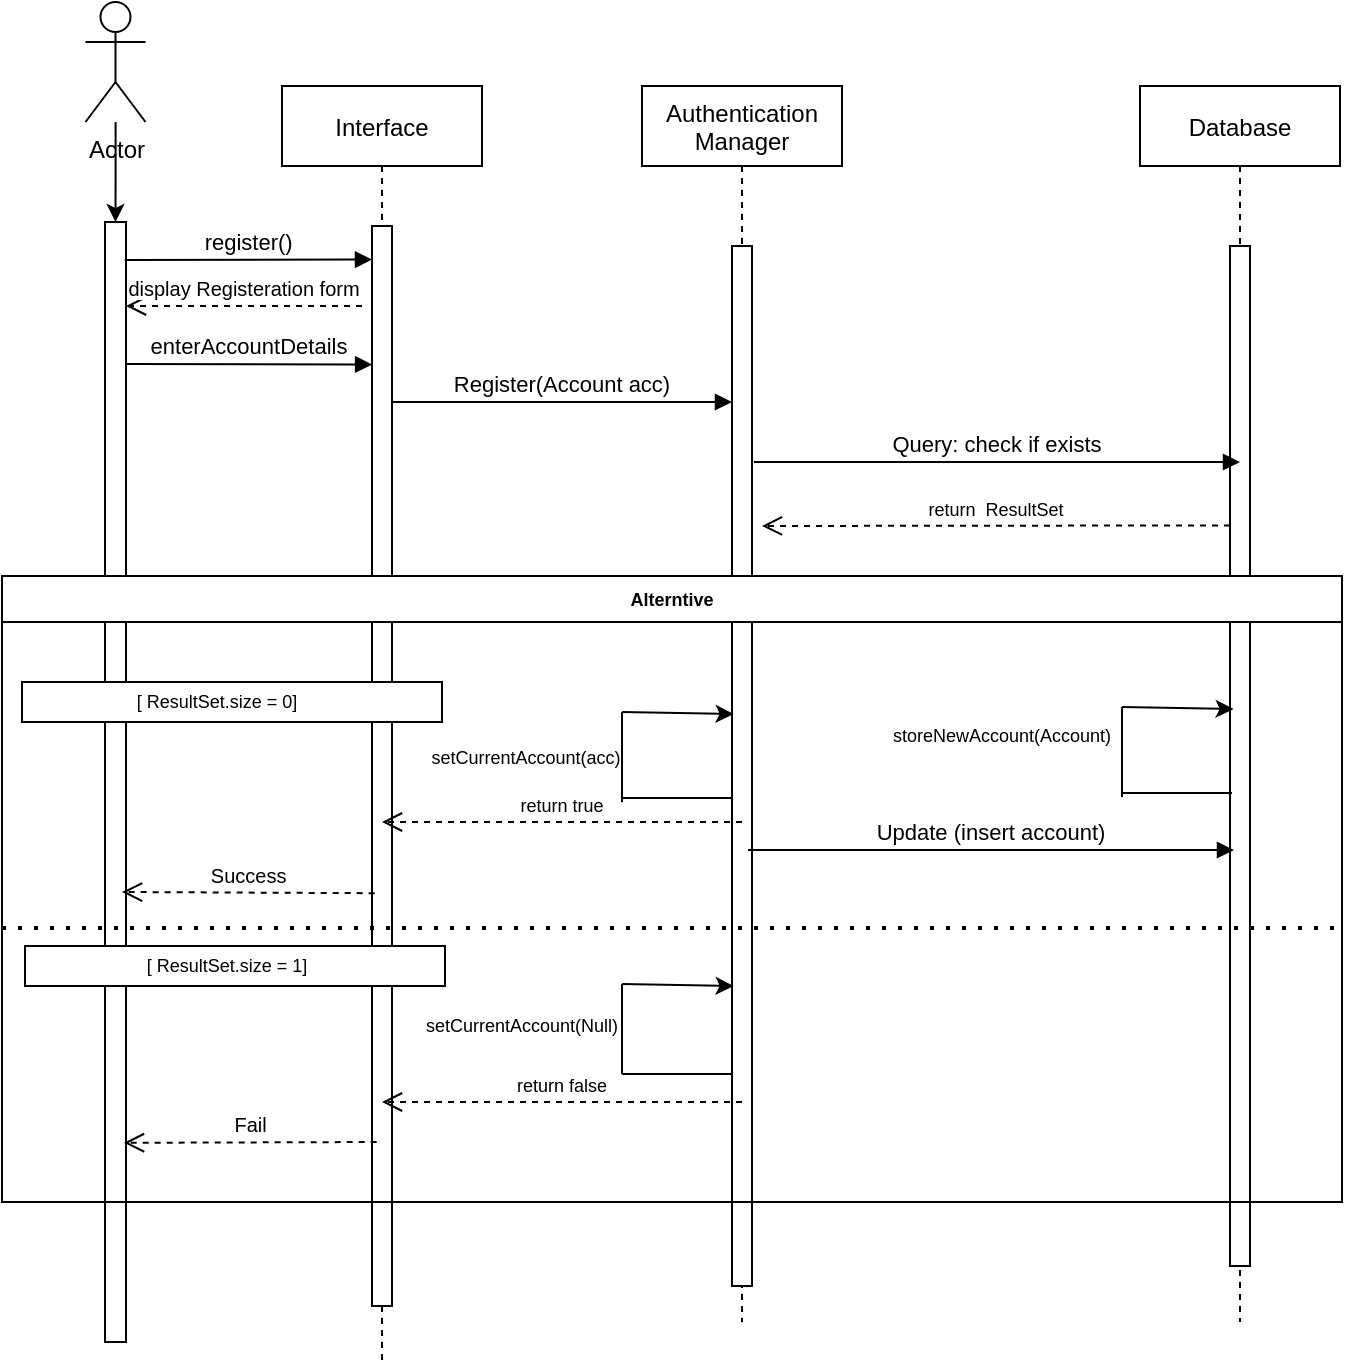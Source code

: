 <mxfile version="15.8.2" type="device"><diagram id="kgpKYQtTHZ0yAKxKKP6v" name="Page-1"><mxGraphModel dx="1831" dy="526" grid="1" gridSize="10" guides="1" tooltips="1" connect="1" arrows="1" fold="1" page="1" pageScale="1" pageWidth="850" pageHeight="1100" math="0" shadow="0"><root><mxCell id="0"/><mxCell id="1" parent="0"/><mxCell id="lIXadsPn2hNy8DFb7L8g-1" value="" style="whiteSpace=wrap;html=1;verticalAlign=top;" parent="1" vertex="1"><mxGeometry x="-478.5" y="200" width="10.5" height="560" as="geometry"/></mxCell><mxCell id="lIXadsPn2hNy8DFb7L8g-2" value="Interface" style="shape=umlLifeline;perimeter=lifelinePerimeter;container=1;collapsible=0;recursiveResize=0;rounded=0;shadow=0;strokeWidth=1;" parent="1" vertex="1"><mxGeometry x="-390" y="132" width="100" height="638" as="geometry"/></mxCell><mxCell id="lIXadsPn2hNy8DFb7L8g-3" value="" style="points=[];perimeter=orthogonalPerimeter;rounded=0;shadow=0;strokeWidth=1;" parent="lIXadsPn2hNy8DFb7L8g-2" vertex="1"><mxGeometry x="45" y="70" width="10" height="540" as="geometry"/></mxCell><mxCell id="lIXadsPn2hNy8DFb7L8g-4" value="display Registeration form" style="verticalAlign=bottom;endArrow=open;dashed=1;endSize=8;shadow=0;strokeWidth=1;fontSize=10;" parent="lIXadsPn2hNy8DFb7L8g-2" edge="1"><mxGeometry relative="1" as="geometry"><mxPoint x="-78.0" y="110.0" as="targetPoint"/><mxPoint x="40" y="110" as="sourcePoint"/></mxGeometry></mxCell><mxCell id="lIXadsPn2hNy8DFb7L8g-5" value="Authentication&#10;Manager" style="shape=umlLifeline;perimeter=lifelinePerimeter;container=1;collapsible=0;recursiveResize=0;rounded=0;shadow=0;strokeWidth=1;" parent="1" vertex="1"><mxGeometry x="-210" y="132" width="100" height="618" as="geometry"/></mxCell><mxCell id="lIXadsPn2hNy8DFb7L8g-6" value="" style="points=[];perimeter=orthogonalPerimeter;rounded=0;shadow=0;strokeWidth=1;" parent="lIXadsPn2hNy8DFb7L8g-5" vertex="1"><mxGeometry x="45" y="80" width="10" height="520" as="geometry"/></mxCell><mxCell id="lIXadsPn2hNy8DFb7L8g-8" value="Register(Account acc)" style="verticalAlign=bottom;endArrow=block;entryX=0;entryY=0;shadow=0;strokeWidth=1;" parent="1" edge="1"><mxGeometry relative="1" as="geometry"><mxPoint x="-335" y="290.0" as="sourcePoint"/><mxPoint x="-165" y="290.0" as="targetPoint"/></mxGeometry></mxCell><mxCell id="hH01XSgaD39oupHPdMXf-5" value="" style="edgeStyle=orthogonalEdgeStyle;rounded=0;orthogonalLoop=1;jettySize=auto;html=1;" edge="1" parent="1" source="lIXadsPn2hNy8DFb7L8g-9" target="lIXadsPn2hNy8DFb7L8g-1"><mxGeometry relative="1" as="geometry"/></mxCell><mxCell id="lIXadsPn2hNy8DFb7L8g-9" value="Actor" style="shape=umlActor;verticalLabelPosition=bottom;verticalAlign=top;html=1;outlineConnect=0;" parent="1" vertex="1"><mxGeometry x="-488.25" y="90" width="30" height="60" as="geometry"/></mxCell><mxCell id="lIXadsPn2hNy8DFb7L8g-10" value="register()" style="verticalAlign=bottom;endArrow=block;shadow=0;strokeWidth=1;entryX=0;entryY=0.031;entryDx=0;entryDy=0;entryPerimeter=0;exitX=0.937;exitY=0.034;exitDx=0;exitDy=0;exitPerimeter=0;" parent="1" source="lIXadsPn2hNy8DFb7L8g-1" target="lIXadsPn2hNy8DFb7L8g-3" edge="1"><mxGeometry relative="1" as="geometry"><mxPoint x="-468" y="209.0" as="sourcePoint"/><mxPoint x="-344.95" y="211.96" as="targetPoint"/></mxGeometry></mxCell><mxCell id="lIXadsPn2hNy8DFb7L8g-11" value="enterAccountDetails" style="verticalAlign=bottom;endArrow=block;shadow=0;strokeWidth=1;entryX=0.005;entryY=0.054;entryDx=0;entryDy=0;entryPerimeter=0;" parent="1" edge="1"><mxGeometry relative="1" as="geometry"><mxPoint x="-468" y="271.0" as="sourcePoint"/><mxPoint x="-344.95" y="271.26" as="targetPoint"/></mxGeometry></mxCell><mxCell id="lIXadsPn2hNy8DFb7L8g-16" value="" style="endArrow=none;html=1;rounded=0;fontSize=9;" parent="1" edge="1"><mxGeometry width="50" height="50" relative="1" as="geometry"><mxPoint x="-220" y="445" as="sourcePoint"/><mxPoint x="-220" y="490" as="targetPoint"/></mxGeometry></mxCell><mxCell id="lIXadsPn2hNy8DFb7L8g-17" value="" style="endArrow=classic;html=1;rounded=0;fontSize=9;entryX=0.08;entryY=0.469;entryDx=0;entryDy=0;entryPerimeter=0;" parent="1" edge="1"><mxGeometry width="50" height="50" relative="1" as="geometry"><mxPoint x="-220" y="445" as="sourcePoint"/><mxPoint x="-164.2" y="446.05" as="targetPoint"/></mxGeometry></mxCell><mxCell id="lIXadsPn2hNy8DFb7L8g-18" value="" style="endArrow=none;html=1;rounded=0;fontSize=9;" parent="1" edge="1"><mxGeometry width="50" height="50" relative="1" as="geometry"><mxPoint x="-220" y="626" as="sourcePoint"/><mxPoint x="-165" y="626" as="targetPoint"/></mxGeometry></mxCell><mxCell id="lIXadsPn2hNy8DFb7L8g-19" value="" style="endArrow=none;html=1;rounded=0;fontSize=9;" parent="1" edge="1"><mxGeometry width="50" height="50" relative="1" as="geometry"><mxPoint x="-220" y="581" as="sourcePoint"/><mxPoint x="-220" y="626" as="targetPoint"/></mxGeometry></mxCell><mxCell id="lIXadsPn2hNy8DFb7L8g-20" value="" style="endArrow=classic;html=1;rounded=0;fontSize=9;entryX=0.08;entryY=0.469;entryDx=0;entryDy=0;entryPerimeter=0;" parent="1" edge="1"><mxGeometry width="50" height="50" relative="1" as="geometry"><mxPoint x="-220" y="581" as="sourcePoint"/><mxPoint x="-164.2" y="582.05" as="targetPoint"/></mxGeometry></mxCell><mxCell id="lIXadsPn2hNy8DFb7L8g-22" value="Database" style="shape=umlLifeline;perimeter=lifelinePerimeter;container=1;collapsible=0;recursiveResize=0;rounded=0;shadow=0;strokeWidth=1;" parent="1" vertex="1"><mxGeometry x="39" y="132" width="100" height="618" as="geometry"/></mxCell><mxCell id="lIXadsPn2hNy8DFb7L8g-23" value="" style="points=[];perimeter=orthogonalPerimeter;rounded=0;shadow=0;strokeWidth=1;" parent="lIXadsPn2hNy8DFb7L8g-22" vertex="1"><mxGeometry x="45" y="80" width="10" height="510" as="geometry"/></mxCell><mxCell id="lIXadsPn2hNy8DFb7L8g-24" value="return  ResultSet" style="verticalAlign=bottom;endArrow=open;dashed=1;endSize=8;exitX=0;exitY=0.95;shadow=0;strokeWidth=1;fontSize=9;" parent="lIXadsPn2hNy8DFb7L8g-22" edge="1"><mxGeometry relative="1" as="geometry"><mxPoint x="-189" y="220" as="targetPoint"/><mxPoint x="45" y="219.71" as="sourcePoint"/></mxGeometry></mxCell><mxCell id="lIXadsPn2hNy8DFb7L8g-25" value="Query: check if exists" style="verticalAlign=bottom;endArrow=block;shadow=0;strokeWidth=1;fontSize=11;" parent="1" edge="1"><mxGeometry relative="1" as="geometry"><mxPoint x="-154" y="320.0" as="sourcePoint"/><mxPoint x="89" y="320" as="targetPoint"/></mxGeometry></mxCell><mxCell id="lIXadsPn2hNy8DFb7L8g-26" value="Alterntive" style="swimlane;fontSize=9;" parent="1" vertex="1"><mxGeometry x="-530" y="377" width="670" height="313" as="geometry"/></mxCell><mxCell id="lIXadsPn2hNy8DFb7L8g-27" value="&lt;span style=&quot;color: rgba(0 , 0 , 0 , 0) ; font-family: monospace ; font-size: 0px&quot;&gt;%3CmxGraphModel%3E%3Croot%3E%3CmxCell%20id%3D%220%22%2F%3E%3CmxCell%20id%3D%221%22%20parent%3D%220%22%2F%3E%3CmxCell%20id%3D%222%22%20value%3D%22%5B%20isAbleToLogin()%20%3D%20true%20%5D%22%20style%3D%22text%3Bhtml%3D1%3BstrokeColor%3Dnone%3BfillColor%3Dnone%3Balign%3Dcenter%3BverticalAlign%3Dmiddle%3BwhiteSpace%3Dwrap%3Brounded%3D0%3BfontSize%3D9%3B%22%20vertex%3D%221%22%20parent%3D%221%22%3E%3CmxGeometry%20x%3D%22-20%22%20y%3D%22380%22%20width%3D%22130%22%20height%3D%2230%22%20as%3D%22geometry%22%2F%3E%3C%2FmxCell%3E%3C%2Froot%3E%3C%2FmxGraphModel%3E&lt;/span&gt;&lt;span style=&quot;color: rgba(0 , 0 , 0 , 0) ; font-family: monospace ; font-size: 0px&quot;&gt;%3CmxGraphModel%3E%3Croot%3E%3CmxCell%20id%3D%220%22%2F%3E%3CmxCell%20id%3D%221%22%20parent%3D%220%22%2F%3E%3CmxCell%20id%3D%222%22%20value%3D%22%5B%20isAbleToLogin()%20%3D%20true%20%5D%22%20style%3D%22text%3Bhtml%3D1%3BstrokeColor%3Dnone%3BfillColor%3Dnone%3Balign%3Dcenter%3BverticalAlign%3Dmiddle%3BwhiteSpace%3Dwrap%3Brounded%3D0%3BfontSize%3D9%3B%22%20vertex%3D%221%22%20parent%3D%221%22%3E%3CmxGeometry%20x%3D%22-20%22%20y%3D%22380%22%20width%3D%22130%22%20height%3D%2230%22%20as%3D%22geometry%22%2F%3E%3C%2FmxCell%3E%3C%2Froot%3E%3C%2FmxGraphModel%3E&lt;/span&gt;" style="rounded=0;whiteSpace=wrap;html=1;fontSize=9;" parent="lIXadsPn2hNy8DFb7L8g-26" vertex="1"><mxGeometry x="10" y="53" width="210" height="20" as="geometry"/></mxCell><mxCell id="lIXadsPn2hNy8DFb7L8g-28" value="[ ResultSet.size = 0]" style="text;html=1;strokeColor=none;fillColor=none;align=center;verticalAlign=middle;whiteSpace=wrap;rounded=0;fontSize=9;" parent="lIXadsPn2hNy8DFb7L8g-26" vertex="1"><mxGeometry x="10" y="48" width="195" height="30" as="geometry"/></mxCell><mxCell id="lIXadsPn2hNy8DFb7L8g-29" value="" style="endArrow=none;html=1;rounded=0;fontSize=9;" parent="lIXadsPn2hNy8DFb7L8g-26" edge="1"><mxGeometry width="50" height="50" relative="1" as="geometry"><mxPoint x="310" y="111" as="sourcePoint"/><mxPoint x="365" y="111" as="targetPoint"/></mxGeometry></mxCell><mxCell id="lIXadsPn2hNy8DFb7L8g-30" value="setCurrentAccount(acc)" style="text;html=1;strokeColor=none;fillColor=none;align=center;verticalAlign=middle;whiteSpace=wrap;rounded=0;fontSize=9;" parent="lIXadsPn2hNy8DFb7L8g-26" vertex="1"><mxGeometry x="232" y="76" width="60" height="30" as="geometry"/></mxCell><mxCell id="lIXadsPn2hNy8DFb7L8g-31" value="Success" style="verticalAlign=bottom;endArrow=open;dashed=1;endSize=8;shadow=0;strokeWidth=1;fontSize=10;exitX=0.133;exitY=0.724;exitDx=0;exitDy=0;exitPerimeter=0;" parent="lIXadsPn2hNy8DFb7L8g-26" edge="1"><mxGeometry relative="1" as="geometry"><mxPoint x="60" y="158.0" as="targetPoint"/><mxPoint x="186.33" y="158.6" as="sourcePoint"/></mxGeometry></mxCell><mxCell id="lIXadsPn2hNy8DFb7L8g-32" value="setCurrentAccount(Null)" style="text;html=1;strokeColor=none;fillColor=none;align=center;verticalAlign=middle;whiteSpace=wrap;rounded=0;fontSize=9;" parent="lIXadsPn2hNy8DFb7L8g-26" vertex="1"><mxGeometry x="230" y="210" width="60" height="30" as="geometry"/></mxCell><mxCell id="lIXadsPn2hNy8DFb7L8g-33" value="" style="endArrow=none;dashed=1;html=1;dashPattern=1 3;strokeWidth=2;rounded=0;fontSize=9;" parent="lIXadsPn2hNy8DFb7L8g-26" edge="1"><mxGeometry width="50" height="50" relative="1" as="geometry"><mxPoint y="176" as="sourcePoint"/><mxPoint x="670" y="176" as="targetPoint"/></mxGeometry></mxCell><mxCell id="lIXadsPn2hNy8DFb7L8g-34" value="&lt;span style=&quot;color: rgba(0 , 0 , 0 , 0) ; font-family: monospace ; font-size: 0px&quot;&gt;%3CmxGraphModel%3E%3Croot%3E%3CmxCell%20id%3D%220%22%2F%3E%3CmxCell%20id%3D%221%22%20parent%3D%220%22%2F%3E%3CmxCell%20id%3D%222%22%20value%3D%22%5B%20isAbleToLogin()%20%3D%20true%20%5D%22%20style%3D%22text%3Bhtml%3D1%3BstrokeColor%3Dnone%3BfillColor%3Dnone%3Balign%3Dcenter%3BverticalAlign%3Dmiddle%3BwhiteSpace%3Dwrap%3Brounded%3D0%3BfontSize%3D9%3B%22%20vertex%3D%221%22%20parent%3D%221%22%3E%3CmxGeometry%20x%3D%22-20%22%20y%3D%22380%22%20width%3D%22130%22%20height%3D%2230%22%20as%3D%22geometry%22%2F%3E%3C%2FmxCell%3E%3C%2Froot%3E%3C%2FmxGraphModel%3E&lt;/span&gt;&lt;span style=&quot;color: rgba(0 , 0 , 0 , 0) ; font-family: monospace ; font-size: 0px&quot;&gt;%3CmxGraphModel%3E%3Croot%3E%3CmxCell%20id%3D%220%22%2F%3E%3CmxCell%20id%3D%221%22%20parent%3D%220%22%2F%3E%3CmxCell%20id%3D%222%22%20value%3D%22%5B%20isAbleToLogin()%20%3D%20true%20%5D%22%20style%3D%22text%3Bhtml%3D1%3BstrokeColor%3Dnone%3BfillColor%3Dnone%3Balign%3Dcenter%3BverticalAlign%3Dmiddle%3BwhiteSpace%3Dwrap%3Brounded%3D0%3BfontSize%3D9%3B%22%20vertex%3D%221%22%20parent%3D%221%22%3E%3CmxGeometry%20x%3D%22-20%22%20y%3D%22380%22%20width%3D%22130%22%20height%3D%2230%22%20as%3D%22geometry%22%2F%3E%3C%2FmxCell%3E%3C%2Froot%3E%3C%2FmxGraphModel%3E&lt;/span&gt;" style="rounded=0;whiteSpace=wrap;html=1;fontSize=9;" parent="lIXadsPn2hNy8DFb7L8g-26" vertex="1"><mxGeometry x="11.5" y="185" width="210" height="20" as="geometry"/></mxCell><mxCell id="lIXadsPn2hNy8DFb7L8g-35" value="[ ResultSet.size = 1]" style="text;html=1;strokeColor=none;fillColor=none;align=center;verticalAlign=middle;whiteSpace=wrap;rounded=0;fontSize=9;" parent="lIXadsPn2hNy8DFb7L8g-26" vertex="1"><mxGeometry x="14.5" y="180" width="195" height="30" as="geometry"/></mxCell><mxCell id="lIXadsPn2hNy8DFb7L8g-37" value="" style="endArrow=none;html=1;rounded=0;fontSize=9;" parent="lIXadsPn2hNy8DFb7L8g-26" edge="1"><mxGeometry width="50" height="50" relative="1" as="geometry"><mxPoint x="560" y="65.5" as="sourcePoint"/><mxPoint x="560" y="110.5" as="targetPoint"/></mxGeometry></mxCell><mxCell id="lIXadsPn2hNy8DFb7L8g-38" value="" style="endArrow=classic;html=1;rounded=0;fontSize=9;entryX=0.08;entryY=0.469;entryDx=0;entryDy=0;entryPerimeter=0;" parent="lIXadsPn2hNy8DFb7L8g-26" edge="1"><mxGeometry width="50" height="50" relative="1" as="geometry"><mxPoint x="560" y="65.5" as="sourcePoint"/><mxPoint x="615.8" y="66.55" as="targetPoint"/></mxGeometry></mxCell><mxCell id="lIXadsPn2hNy8DFb7L8g-39" value="" style="endArrow=none;html=1;rounded=0;fontSize=9;" parent="lIXadsPn2hNy8DFb7L8g-26" edge="1"><mxGeometry width="50" height="50" relative="1" as="geometry"><mxPoint x="560" y="108.5" as="sourcePoint"/><mxPoint x="615" y="108.5" as="targetPoint"/></mxGeometry></mxCell><mxCell id="lIXadsPn2hNy8DFb7L8g-40" value="storeNewAccount(Account)" style="text;html=1;strokeColor=none;fillColor=none;align=center;verticalAlign=middle;whiteSpace=wrap;rounded=0;fontSize=9;" parent="lIXadsPn2hNy8DFb7L8g-26" vertex="1"><mxGeometry x="470" y="65" width="60" height="30" as="geometry"/></mxCell><mxCell id="lIXadsPn2hNy8DFb7L8g-7" value="return true" style="verticalAlign=bottom;endArrow=open;dashed=1;endSize=8;shadow=0;strokeWidth=1;fontSize=9;" parent="lIXadsPn2hNy8DFb7L8g-26" edge="1"><mxGeometry relative="1" as="geometry"><mxPoint x="190" y="123.0" as="targetPoint"/><mxPoint x="370" y="123" as="sourcePoint"/></mxGeometry></mxCell><mxCell id="hH01XSgaD39oupHPdMXf-2" value="return false" style="verticalAlign=bottom;endArrow=open;dashed=1;endSize=8;shadow=0;strokeWidth=1;fontSize=9;" edge="1" parent="lIXadsPn2hNy8DFb7L8g-26"><mxGeometry relative="1" as="geometry"><mxPoint x="190" y="263.0" as="targetPoint"/><mxPoint x="370" y="263" as="sourcePoint"/></mxGeometry></mxCell><mxCell id="lIXadsPn2hNy8DFb7L8g-21" value="Fail" style="verticalAlign=bottom;endArrow=open;dashed=1;endSize=8;shadow=0;strokeWidth=1;fontSize=10;exitX=0.133;exitY=0.724;exitDx=0;exitDy=0;exitPerimeter=0;" parent="lIXadsPn2hNy8DFb7L8g-26" edge="1"><mxGeometry relative="1" as="geometry"><mxPoint x="61" y="283.4" as="targetPoint"/><mxPoint x="187.33" y="283.0" as="sourcePoint"/></mxGeometry></mxCell><mxCell id="hH01XSgaD39oupHPdMXf-6" value="Update (insert account)" style="verticalAlign=bottom;endArrow=block;shadow=0;strokeWidth=1;fontSize=11;" edge="1" parent="lIXadsPn2hNy8DFb7L8g-26"><mxGeometry relative="1" as="geometry"><mxPoint x="373" y="137.0" as="sourcePoint"/><mxPoint x="616" y="137" as="targetPoint"/></mxGeometry></mxCell></root></mxGraphModel></diagram></mxfile>